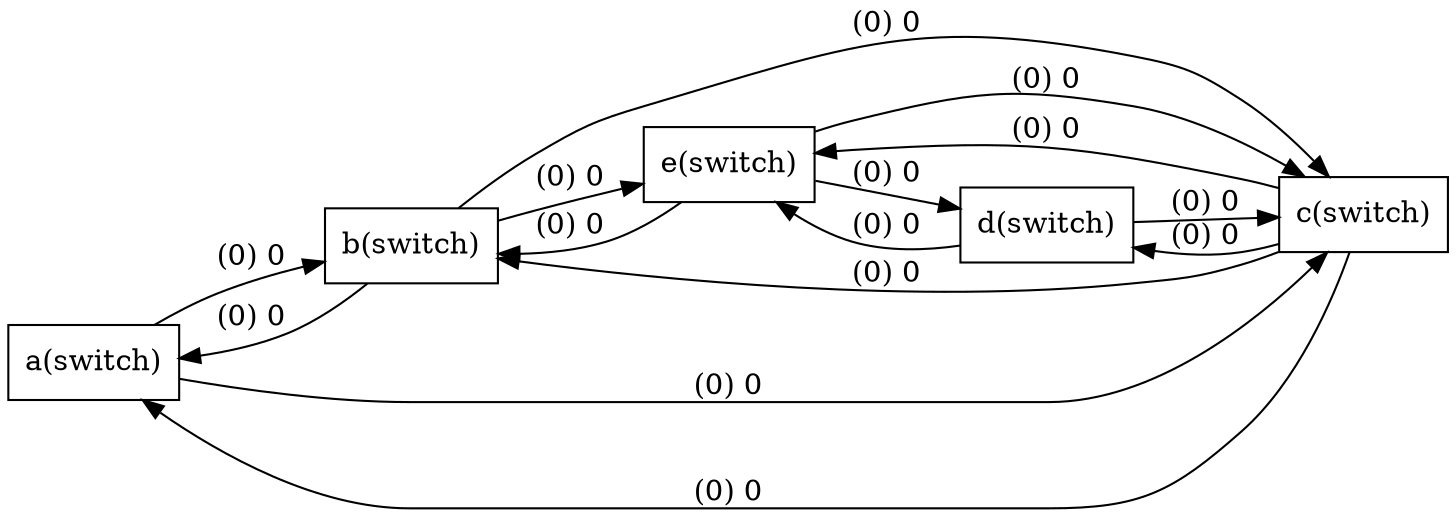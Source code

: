 digraph G{
rankdir=LR;
node [shape=record];

a [label="a(switch)"];
b [label="b(switch)"];
a->b[label="(0) 0"];
b [label="b(switch)"];
c [label="c(switch)"];
b->c[label="(0) 0"];
c [label="c(switch)"];
a [label="a(switch)"];
c->a[label="(0) 0"];
c [label="c(switch)"];
d [label="d(switch)"];
c->d[label="(0) 0"];
d [label="d(switch)"];
e [label="e(switch)"];
d->e[label="(0) 0"];
e [label="e(switch)"];
b [label="b(switch)"];
e->b[label="(0) 0"];
c [label="c(switch)"];
e [label="e(switch)"];
c->e[label="(0) 0"];
b [label="b(switch)"];
a [label="a(switch)"];
b->a[label="(0) 0"];
c [label="c(switch)"];
b [label="b(switch)"];
c->b[label="(0) 0"];
a [label="a(switch)"];
c [label="c(switch)"];
a->c[label="(0) 0"];
d [label="d(switch)"];
c [label="c(switch)"];
d->c[label="(0) 0"];
e [label="e(switch)"];
d [label="d(switch)"];
e->d[label="(0) 0"];
b [label="b(switch)"];
e [label="e(switch)"];
b->e[label="(0) 0"];
e [label="e(switch)"];
c [label="c(switch)"];
e->c[label="(0) 0"];

}